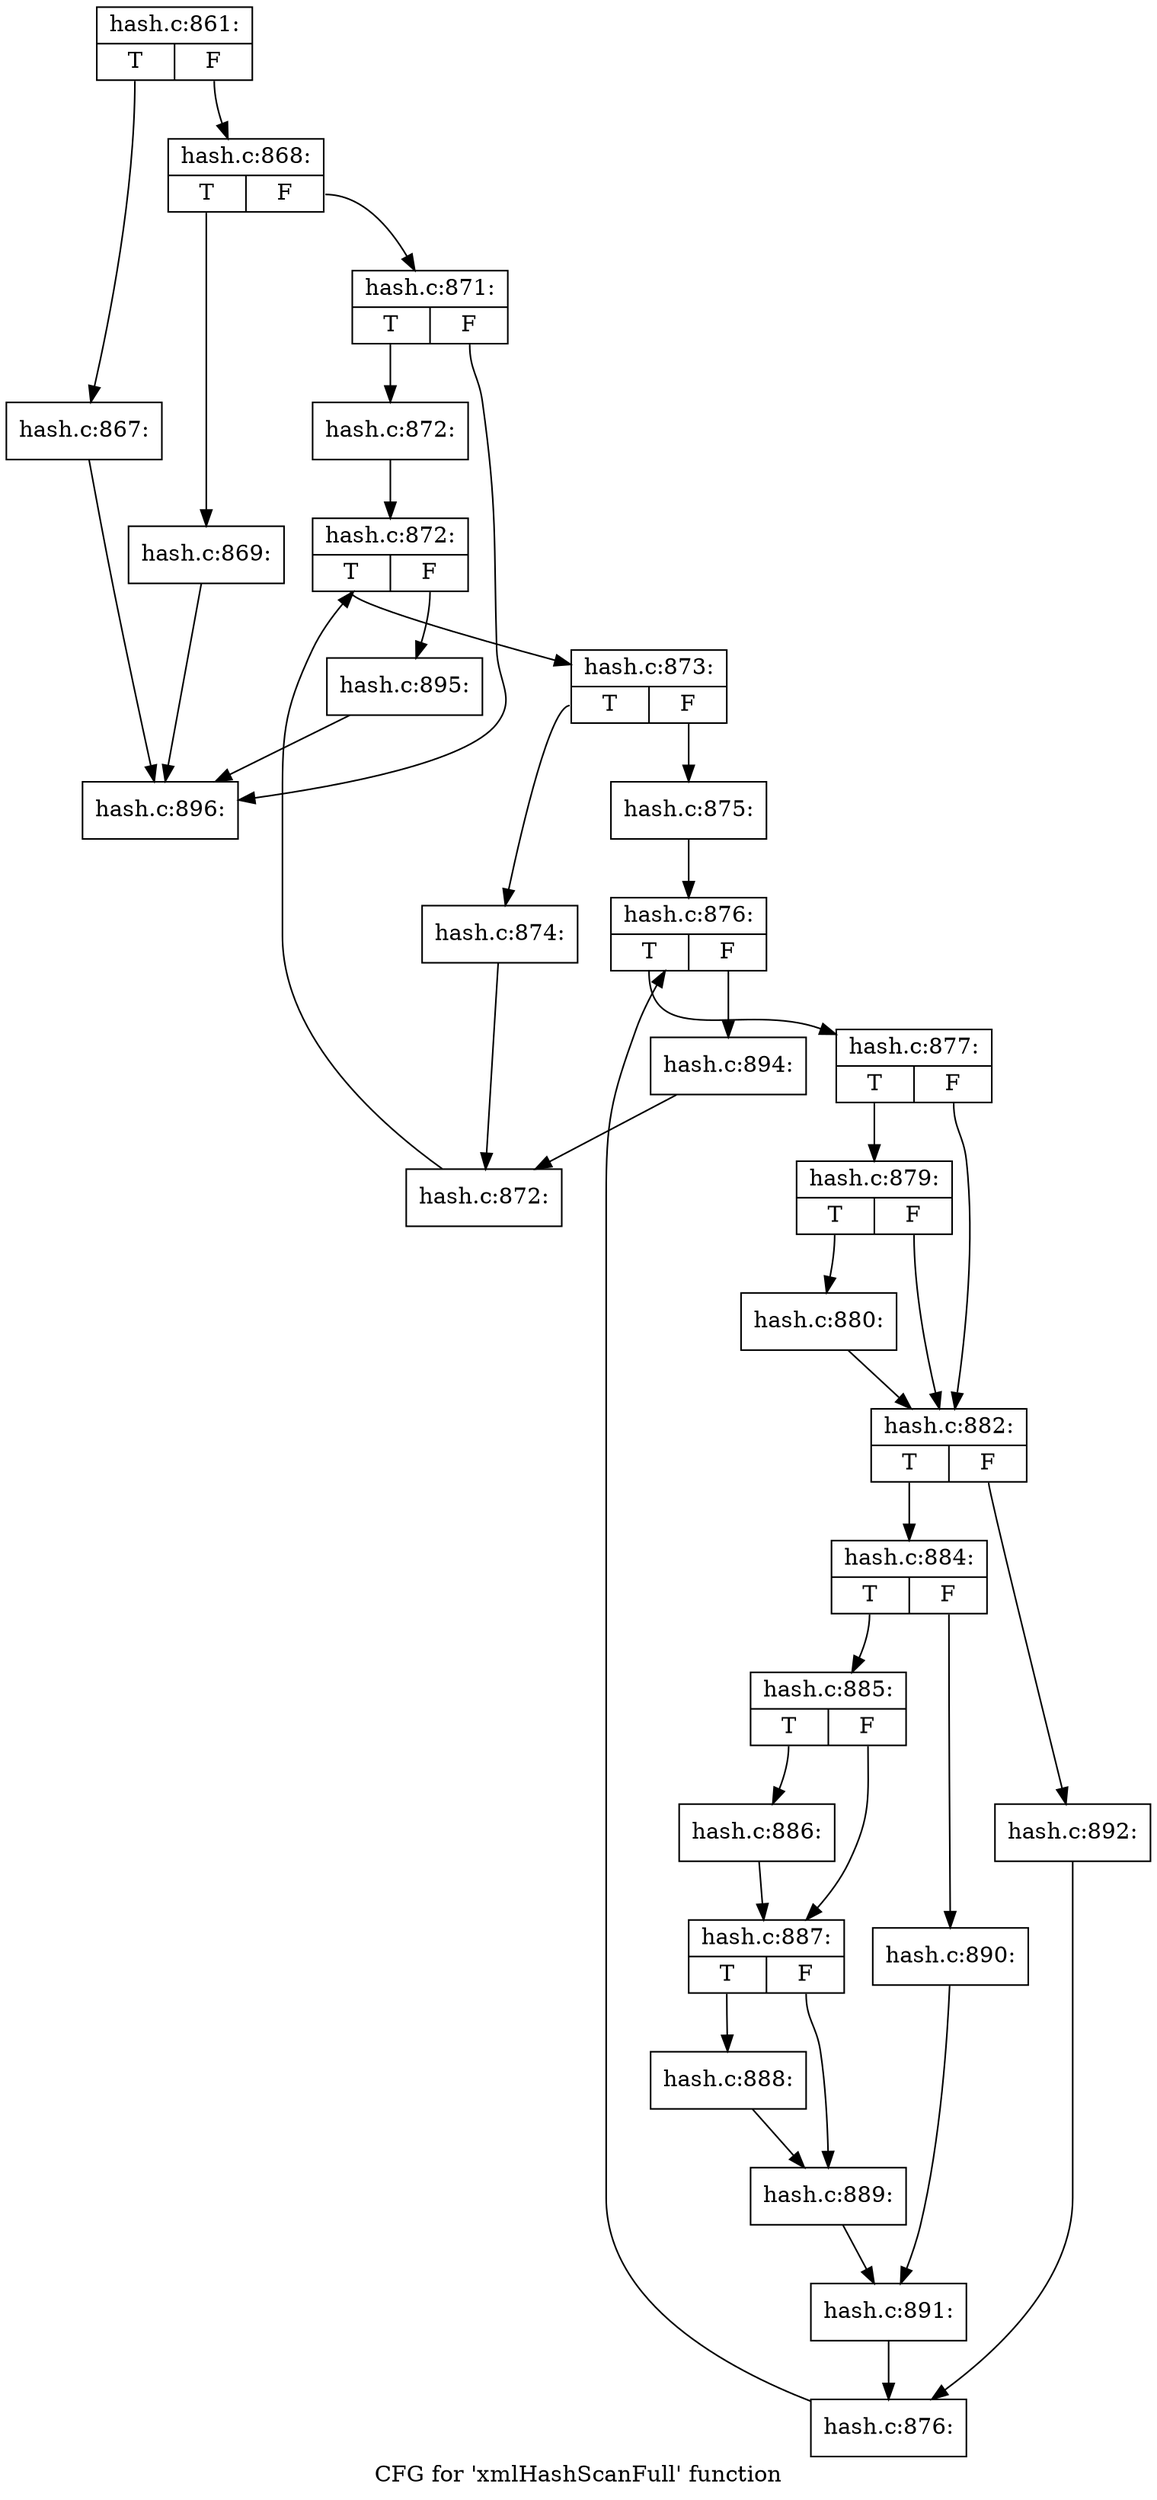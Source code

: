 digraph "CFG for 'xmlHashScanFull' function" {
	label="CFG for 'xmlHashScanFull' function";

	Node0x3aae090 [shape=record,label="{hash.c:861:|{<s0>T|<s1>F}}"];
	Node0x3aae090:s0 -> Node0x3d3ff70;
	Node0x3aae090:s1 -> Node0x3d3ffc0;
	Node0x3d3ff70 [shape=record,label="{hash.c:867:}"];
	Node0x3d3ff70 -> Node0x3d407f0;
	Node0x3d3ffc0 [shape=record,label="{hash.c:868:|{<s0>T|<s1>F}}"];
	Node0x3d3ffc0:s0 -> Node0x3d40370;
	Node0x3d3ffc0:s1 -> Node0x3d403c0;
	Node0x3d40370 [shape=record,label="{hash.c:869:}"];
	Node0x3d40370 -> Node0x3d407f0;
	Node0x3d403c0 [shape=record,label="{hash.c:871:|{<s0>T|<s1>F}}"];
	Node0x3d403c0:s0 -> Node0x3d407a0;
	Node0x3d403c0:s1 -> Node0x3d407f0;
	Node0x3d407a0 [shape=record,label="{hash.c:872:}"];
	Node0x3d407a0 -> Node0x3d40d50;
	Node0x3d40d50 [shape=record,label="{hash.c:872:|{<s0>T|<s1>F}}"];
	Node0x3d40d50:s0 -> Node0x3d41030;
	Node0x3d40d50:s1 -> Node0x3d40bb0;
	Node0x3d41030 [shape=record,label="{hash.c:873:|{<s0>T|<s1>F}}"];
	Node0x3d41030:s0 -> Node0x3d41500;
	Node0x3d41030:s1 -> Node0x3d41550;
	Node0x3d41500 [shape=record,label="{hash.c:874:}"];
	Node0x3d41500 -> Node0x3d40fa0;
	Node0x3d41550 [shape=record,label="{hash.c:875:}"];
	Node0x3d41550 -> Node0x3d42010;
	Node0x3d42010 [shape=record,label="{hash.c:876:|{<s0>T|<s1>F}}"];
	Node0x3d42010:s0 -> Node0x3d42310;
	Node0x3d42010:s1 -> Node0x3d42230;
	Node0x3d42310 [shape=record,label="{hash.c:877:|{<s0>T|<s1>F}}"];
	Node0x3d42310:s0 -> Node0x3d42a60;
	Node0x3d42310:s1 -> Node0x3d42a10;
	Node0x3d42a60 [shape=record,label="{hash.c:879:|{<s0>T|<s1>F}}"];
	Node0x3d42a60:s0 -> Node0x3d429c0;
	Node0x3d42a60:s1 -> Node0x3d42a10;
	Node0x3d429c0 [shape=record,label="{hash.c:880:}"];
	Node0x3d429c0 -> Node0x3d42a10;
	Node0x3d42a10 [shape=record,label="{hash.c:882:|{<s0>T|<s1>F}}"];
	Node0x3d42a10:s0 -> Node0x3d43a80;
	Node0x3d42a10:s1 -> Node0x3d43b20;
	Node0x3d43a80 [shape=record,label="{hash.c:884:|{<s0>T|<s1>F}}"];
	Node0x3d43a80:s0 -> Node0x3d7f910;
	Node0x3d43a80:s1 -> Node0x3d7f9b0;
	Node0x3d7f910 [shape=record,label="{hash.c:885:|{<s0>T|<s1>F}}"];
	Node0x3d7f910:s0 -> Node0x3d80080;
	Node0x3d7f910:s1 -> Node0x3d800d0;
	Node0x3d80080 [shape=record,label="{hash.c:886:}"];
	Node0x3d80080 -> Node0x3d800d0;
	Node0x3d800d0 [shape=record,label="{hash.c:887:|{<s0>T|<s1>F}}"];
	Node0x3d800d0:s0 -> Node0x3d808e0;
	Node0x3d800d0:s1 -> Node0x3d80930;
	Node0x3d808e0 [shape=record,label="{hash.c:888:}"];
	Node0x3d808e0 -> Node0x3d80930;
	Node0x3d80930 [shape=record,label="{hash.c:889:}"];
	Node0x3d80930 -> Node0x3d7f960;
	Node0x3d7f9b0 [shape=record,label="{hash.c:890:}"];
	Node0x3d7f9b0 -> Node0x3d7f960;
	Node0x3d7f960 [shape=record,label="{hash.c:891:}"];
	Node0x3d7f960 -> Node0x3d43ad0;
	Node0x3d43b20 [shape=record,label="{hash.c:892:}"];
	Node0x3d43b20 -> Node0x3d43ad0;
	Node0x3d43ad0 [shape=record,label="{hash.c:876:}"];
	Node0x3d43ad0 -> Node0x3d42010;
	Node0x3d42230 [shape=record,label="{hash.c:894:}"];
	Node0x3d42230 -> Node0x3d40fa0;
	Node0x3d40fa0 [shape=record,label="{hash.c:872:}"];
	Node0x3d40fa0 -> Node0x3d40d50;
	Node0x3d40bb0 [shape=record,label="{hash.c:895:}"];
	Node0x3d40bb0 -> Node0x3d407f0;
	Node0x3d407f0 [shape=record,label="{hash.c:896:}"];
}
